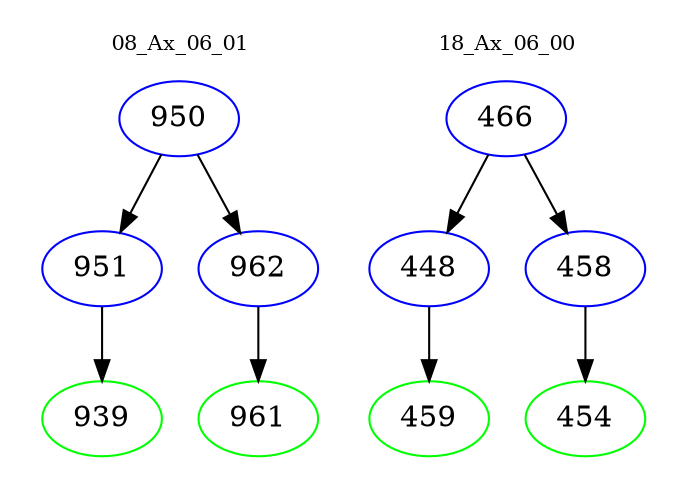 digraph{
subgraph cluster_0 {
color = white
label = "08_Ax_06_01";
fontsize=10;
T0_950 [label="950", color="blue"]
T0_950 -> T0_951 [color="black"]
T0_951 [label="951", color="blue"]
T0_951 -> T0_939 [color="black"]
T0_939 [label="939", color="green"]
T0_950 -> T0_962 [color="black"]
T0_962 [label="962", color="blue"]
T0_962 -> T0_961 [color="black"]
T0_961 [label="961", color="green"]
}
subgraph cluster_1 {
color = white
label = "18_Ax_06_00";
fontsize=10;
T1_466 [label="466", color="blue"]
T1_466 -> T1_448 [color="black"]
T1_448 [label="448", color="blue"]
T1_448 -> T1_459 [color="black"]
T1_459 [label="459", color="green"]
T1_466 -> T1_458 [color="black"]
T1_458 [label="458", color="blue"]
T1_458 -> T1_454 [color="black"]
T1_454 [label="454", color="green"]
}
}
